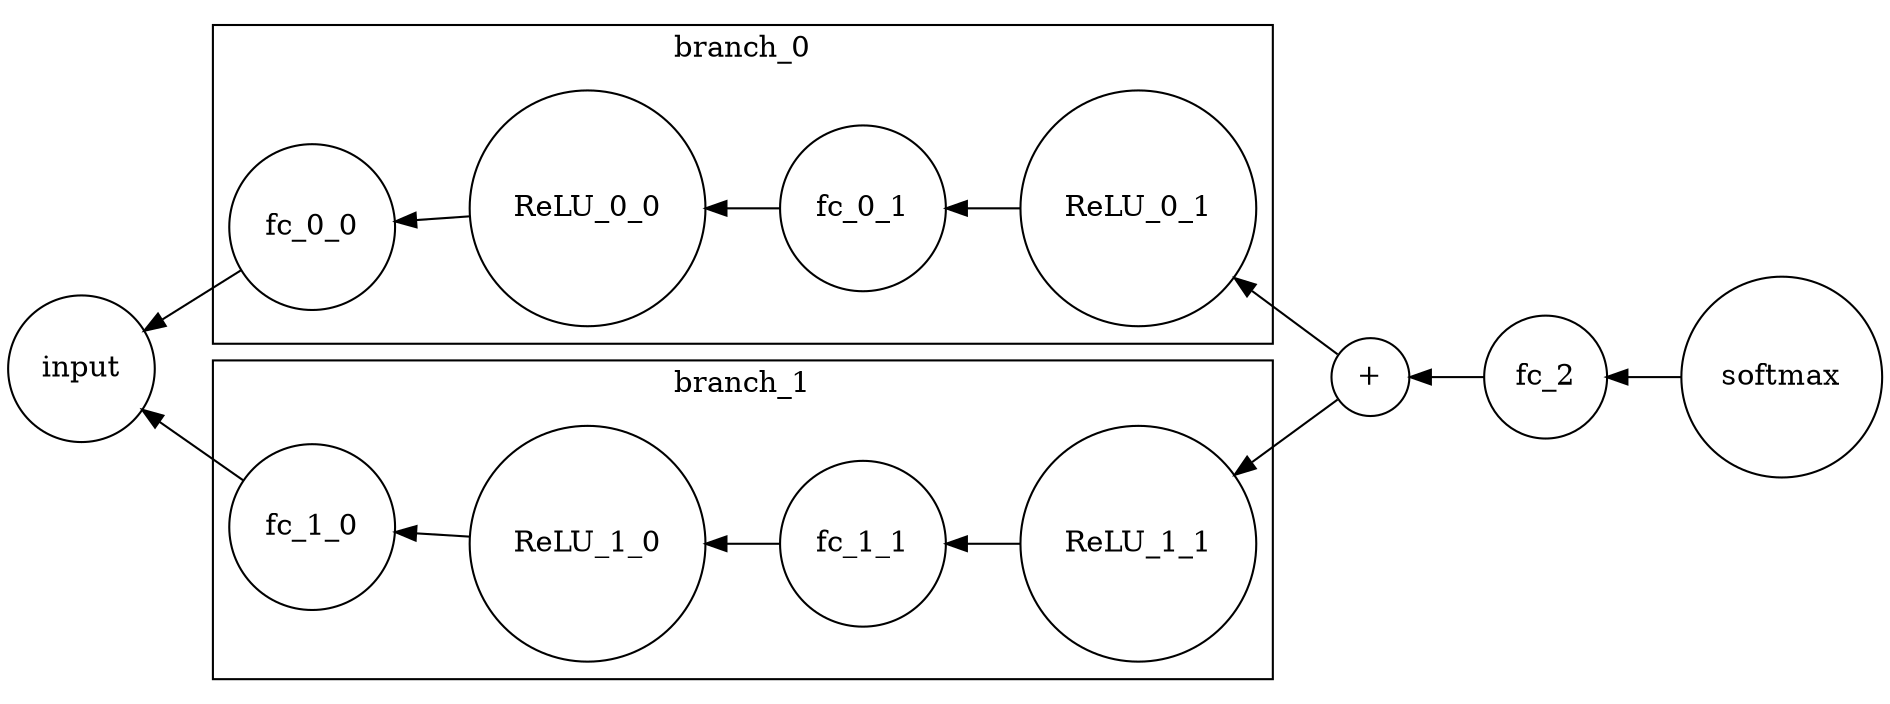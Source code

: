 digraph {

	node [
		shape=circle;
	];
	graph [
		rankdir=RL;
	];

	subgraph cluster_branch_0 {
		graph [
			label="branch_0"
		]
		ReLU_0_1 -> fc_0_1 -> ReLU_0_0 -> fc_0_0
	}

	subgraph cluster_branch_1 {
		graph [
			label="branch_1"
		]
		ReLU_1_1 -> fc_1_1 -> ReLU_1_0 -> fc_1_0
	}

	fc_0_0 -> input
	fc_1_0 -> input

	softmax -> fc_2 -> "+"
	"+" -> ReLU_0_1
	"+" -> ReLU_1_1

}